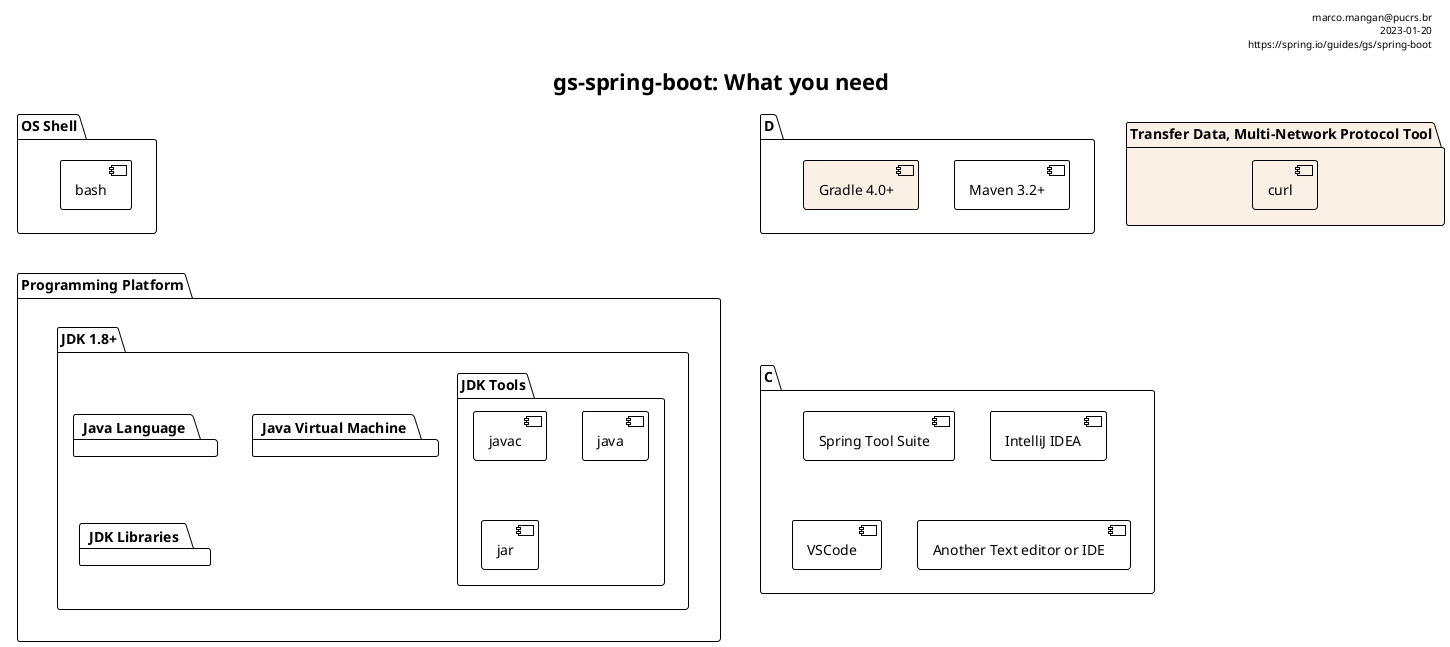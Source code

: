 @startuml

!theme plain

title gs-spring-boot: What you need

package "OS Shell" as A {
  [bash] 
}

package "Transfer Data, Multi-Network Protocol Tool" as Z #Linen {
  [curl] #Linen
}

package "Programming Platform" as B {

  package "JDK 1.8+" {
    package "Java Language"
    package "Java Virtual Machine"
    package "JDK Libraries"
    package "JDK Tools" {
      [javac]
      [java]
      [jar]
    }
  }

}

A -Down[hidden]-> B
D -Down[hidden]-> C

package "Build Automation Tool" as D  {
 [Maven 3.2+]  
 [Gradle 4.0+] #Linen
}

package "IDE" as C {
 artifact [Spring Tool Suite] as STS
 artifact [IntelliJ IDEA] as I
 artifact [VSCode] as VS
 artifact [Another Text editor or IDE] as F
}

header
 marco.mangan@pucrs.br
 2023-01-20
 https://spring.io/guides/gs/spring-boot
end header

@enduml
